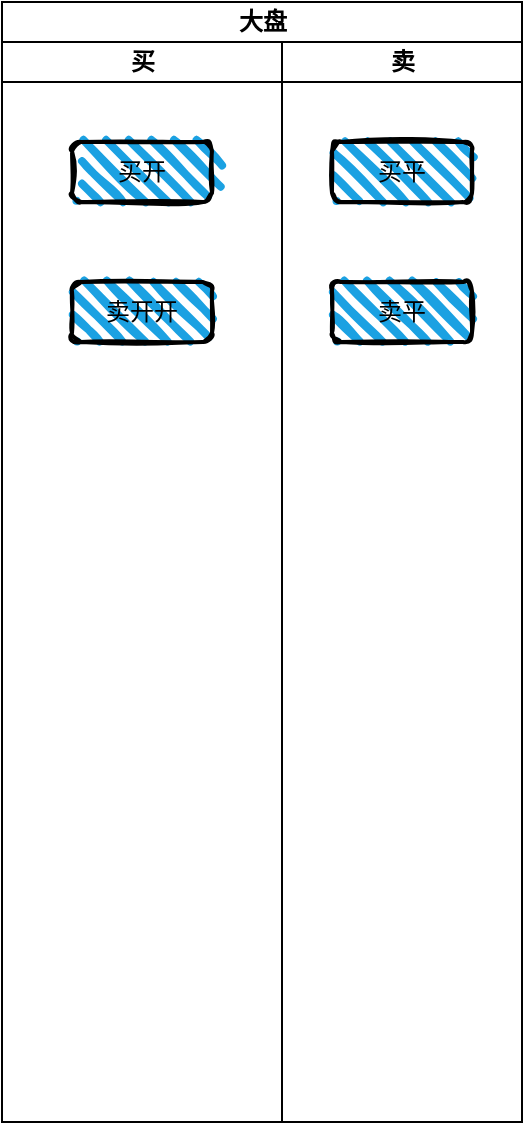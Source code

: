 <mxfile version="14.2.4" type="github">
  <diagram id="QEkaDKNe5u3lcsSj1PU2" name="Page-1">
    <mxGraphModel dx="1422" dy="772" grid="1" gridSize="10" guides="1" tooltips="1" connect="1" arrows="1" fold="1" page="1" pageScale="1" pageWidth="827" pageHeight="1169" math="0" shadow="0">
      <root>
        <mxCell id="0" />
        <mxCell id="1" parent="0" />
        <mxCell id="sF3u-E_3Z-FlMxOM7Llp-1" value="大盘" style="swimlane;html=1;childLayout=stackLayout;resizeParent=1;resizeParentMax=0;startSize=20;" vertex="1" parent="1">
          <mxGeometry x="150" y="90" width="260" height="560" as="geometry">
            <mxRectangle x="150" y="105" width="60" height="20" as="alternateBounds" />
          </mxGeometry>
        </mxCell>
        <mxCell id="sF3u-E_3Z-FlMxOM7Llp-2" value="买" style="swimlane;html=1;startSize=20;" vertex="1" parent="sF3u-E_3Z-FlMxOM7Llp-1">
          <mxGeometry y="20" width="140" height="540" as="geometry" />
        </mxCell>
        <mxCell id="sF3u-E_3Z-FlMxOM7Llp-5" value="买开" style="rounded=1;whiteSpace=wrap;html=1;strokeWidth=2;fillWeight=4;hachureGap=8;hachureAngle=45;fillColor=#1ba1e2;sketch=1;" vertex="1" parent="sF3u-E_3Z-FlMxOM7Llp-2">
          <mxGeometry x="35" y="50" width="70" height="30" as="geometry" />
        </mxCell>
        <mxCell id="sF3u-E_3Z-FlMxOM7Llp-6" value="卖开开" style="rounded=1;whiteSpace=wrap;html=1;strokeWidth=2;fillWeight=4;hachureGap=8;hachureAngle=45;fillColor=#1ba1e2;sketch=1;" vertex="1" parent="sF3u-E_3Z-FlMxOM7Llp-2">
          <mxGeometry x="35" y="120" width="70" height="30" as="geometry" />
        </mxCell>
        <mxCell id="sF3u-E_3Z-FlMxOM7Llp-3" value="卖" style="swimlane;html=1;startSize=20;" vertex="1" parent="sF3u-E_3Z-FlMxOM7Llp-1">
          <mxGeometry x="140" y="20" width="120" height="540" as="geometry" />
        </mxCell>
        <mxCell id="sF3u-E_3Z-FlMxOM7Llp-7" value="买平" style="rounded=1;whiteSpace=wrap;html=1;strokeWidth=2;fillWeight=4;hachureGap=8;hachureAngle=45;fillColor=#1ba1e2;sketch=1;" vertex="1" parent="sF3u-E_3Z-FlMxOM7Llp-3">
          <mxGeometry x="25" y="50" width="70" height="30" as="geometry" />
        </mxCell>
        <mxCell id="sF3u-E_3Z-FlMxOM7Llp-8" value="卖平" style="rounded=1;whiteSpace=wrap;html=1;strokeWidth=2;fillWeight=4;hachureGap=8;hachureAngle=45;fillColor=#1ba1e2;sketch=1;" vertex="1" parent="sF3u-E_3Z-FlMxOM7Llp-3">
          <mxGeometry x="25" y="120" width="70" height="30" as="geometry" />
        </mxCell>
      </root>
    </mxGraphModel>
  </diagram>
</mxfile>
